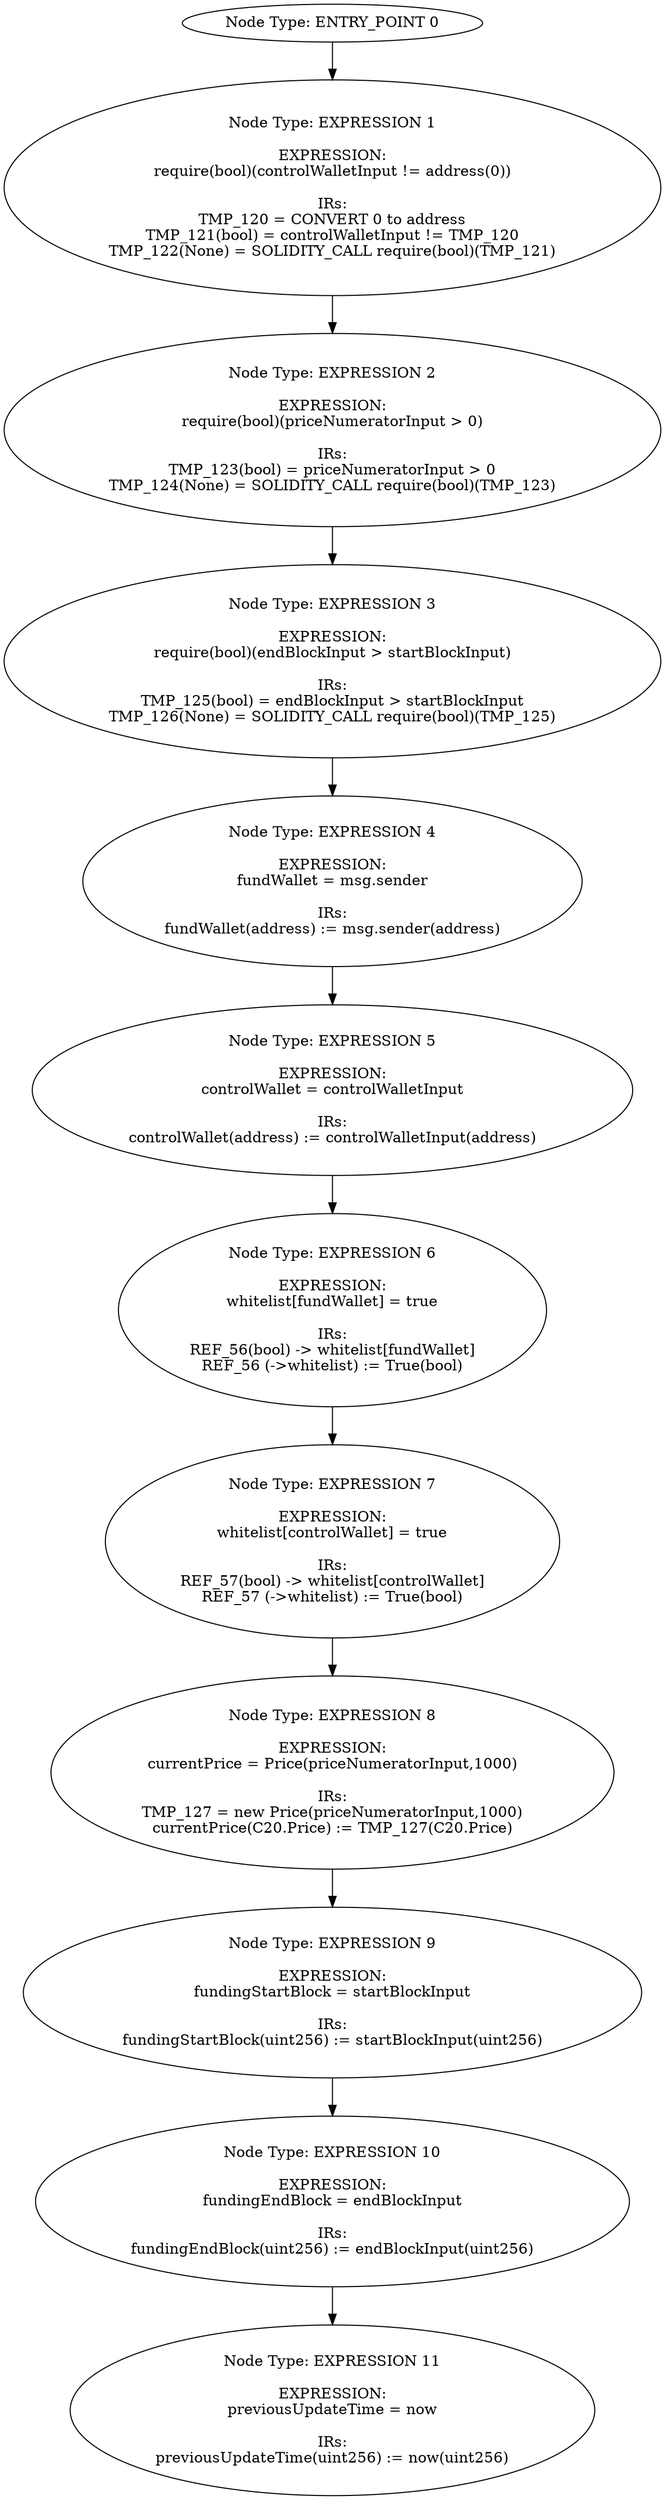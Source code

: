 digraph{
0[label="Node Type: ENTRY_POINT 0
"];
0->1;
1[label="Node Type: EXPRESSION 1

EXPRESSION:
require(bool)(controlWalletInput != address(0))

IRs:
TMP_120 = CONVERT 0 to address
TMP_121(bool) = controlWalletInput != TMP_120
TMP_122(None) = SOLIDITY_CALL require(bool)(TMP_121)"];
1->2;
2[label="Node Type: EXPRESSION 2

EXPRESSION:
require(bool)(priceNumeratorInput > 0)

IRs:
TMP_123(bool) = priceNumeratorInput > 0
TMP_124(None) = SOLIDITY_CALL require(bool)(TMP_123)"];
2->3;
3[label="Node Type: EXPRESSION 3

EXPRESSION:
require(bool)(endBlockInput > startBlockInput)

IRs:
TMP_125(bool) = endBlockInput > startBlockInput
TMP_126(None) = SOLIDITY_CALL require(bool)(TMP_125)"];
3->4;
4[label="Node Type: EXPRESSION 4

EXPRESSION:
fundWallet = msg.sender

IRs:
fundWallet(address) := msg.sender(address)"];
4->5;
5[label="Node Type: EXPRESSION 5

EXPRESSION:
controlWallet = controlWalletInput

IRs:
controlWallet(address) := controlWalletInput(address)"];
5->6;
6[label="Node Type: EXPRESSION 6

EXPRESSION:
whitelist[fundWallet] = true

IRs:
REF_56(bool) -> whitelist[fundWallet]
REF_56 (->whitelist) := True(bool)"];
6->7;
7[label="Node Type: EXPRESSION 7

EXPRESSION:
whitelist[controlWallet] = true

IRs:
REF_57(bool) -> whitelist[controlWallet]
REF_57 (->whitelist) := True(bool)"];
7->8;
8[label="Node Type: EXPRESSION 8

EXPRESSION:
currentPrice = Price(priceNumeratorInput,1000)

IRs:
TMP_127 = new Price(priceNumeratorInput,1000)
currentPrice(C20.Price) := TMP_127(C20.Price)"];
8->9;
9[label="Node Type: EXPRESSION 9

EXPRESSION:
fundingStartBlock = startBlockInput

IRs:
fundingStartBlock(uint256) := startBlockInput(uint256)"];
9->10;
10[label="Node Type: EXPRESSION 10

EXPRESSION:
fundingEndBlock = endBlockInput

IRs:
fundingEndBlock(uint256) := endBlockInput(uint256)"];
10->11;
11[label="Node Type: EXPRESSION 11

EXPRESSION:
previousUpdateTime = now

IRs:
previousUpdateTime(uint256) := now(uint256)"];
}
